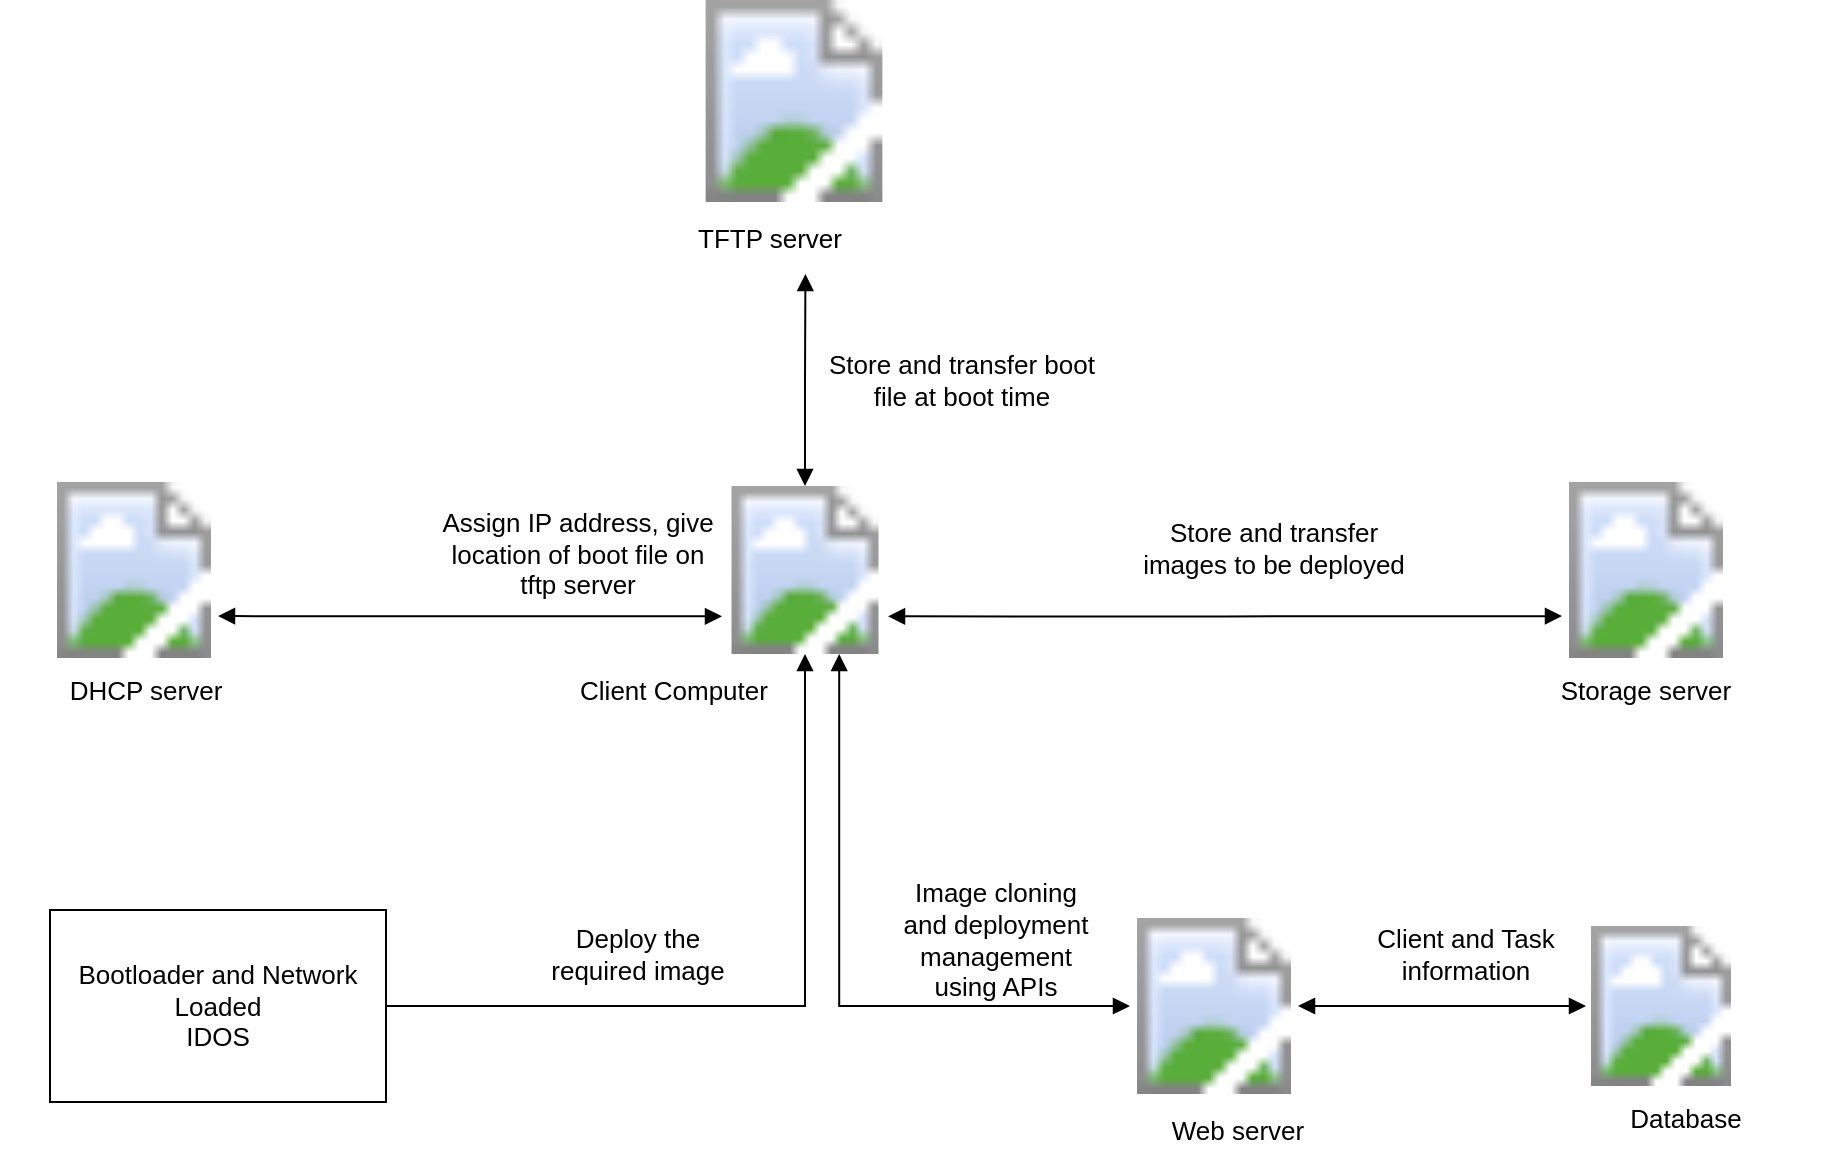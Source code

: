 <mxfile version="13.0.0" type="github"><diagram id="2M21agJGZ8iyQy0Du0Jo" name="Page-1"><mxGraphModel dx="1355" dy="753" grid="1" gridSize="10" guides="1" tooltips="1" connect="1" arrows="1" fold="1" page="1" pageScale="1" pageWidth="850" pageHeight="1100" math="0" shadow="0"><root><mxCell id="0"/><mxCell id="1" parent="0"/><UserObject label="" lucidchartObjectId="Q3QvZ5mVjj_w" id="SCCUJkE0aKdH4ksJEnu--1"><mxCell style="html=1;whiteSpace=wrap;shape=image;fontSize=11;spacing=0;strokeColor=none;strokeOpacity=100;strokeWidth=0;image=https://images.lucidchart.com/images/76043290-3eca-47d3-a1d5-19b913a3a131/content;" parent="1" vertex="1"><mxGeometry x="456" y="336" width="83" height="84" as="geometry"/></mxCell></UserObject><UserObject label="Client Computer " lucidchartObjectId="I4QvwSpZ2hfq" id="SCCUJkE0aKdH4ksJEnu--2"><mxCell style="html=1;whiteSpace=wrap;;fontSize=13;fontColor=#000000;spacing=3;strokeOpacity=0;fillOpacity=0;fillColor=#ffffff;" parent="1" vertex="1"><mxGeometry x="360" y="420" width="144" height="36" as="geometry"/></mxCell></UserObject><UserObject label="" lucidchartObjectId="~5QvC3WyoEIg" id="SCCUJkE0aKdH4ksJEnu--3"><mxCell style="html=1;whiteSpace=wrap;shape=image;fontSize=11;spacing=0;strokeColor=none;strokeOpacity=100;strokeWidth=0;image=https://images.lucidchart.com/images/235d3bad-5ff0-44a1-a7b1-b57fd6d121a1/content;" parent="1" vertex="1"><mxGeometry x="120" y="334" width="84" height="88" as="geometry"/></mxCell></UserObject><UserObject label="DHCP server" lucidchartObjectId="57QvO-A3U8YZ" id="SCCUJkE0aKdH4ksJEnu--4"><mxCell style="html=1;whiteSpace=wrap;;fontSize=13;fontColor=#000000;spacing=3;strokeOpacity=0;fillOpacity=0;fillColor=#ffffff;" parent="1" vertex="1"><mxGeometry x="96" y="420" width="144" height="36" as="geometry"/></mxCell></UserObject><UserObject label="" lucidchartObjectId="j8QvqhEK9lQU" id="SCCUJkE0aKdH4ksJEnu--5"><mxCell style="html=1;whiteSpace=wrap;shape=image;fontSize=11;spacing=0;strokeColor=none;strokeOpacity=100;strokeWidth=0;image=https://images.lucidchart.com/images/235d3bad-5ff0-44a1-a7b1-b57fd6d121a1/content;" parent="1" vertex="1"><mxGeometry x="444" y="93" width="96" height="101" as="geometry"/></mxCell></UserObject><UserObject label="TFTP server" lucidchartObjectId="j8Qvy92T-ITA" id="SCCUJkE0aKdH4ksJEnu--6"><mxCell style="html=1;whiteSpace=wrap;;fontSize=13;fontColor=#000000;spacing=3;strokeOpacity=0;fillOpacity=0;fillColor=#ffffff;" parent="1" vertex="1"><mxGeometry x="408" y="194" width="144" height="36" as="geometry"/></mxCell></UserObject><UserObject label="" lucidchartObjectId="q8QvvMFkctj9" id="SCCUJkE0aKdH4ksJEnu--7"><mxCell style="html=1;whiteSpace=wrap;shape=image;fontSize=11;spacing=0;strokeColor=none;strokeOpacity=100;strokeWidth=0;image=https://images.lucidchart.com/images/235d3bad-5ff0-44a1-a7b1-b57fd6d121a1/content;" parent="1" vertex="1"><mxGeometry x="876" y="334" width="84" height="88" as="geometry"/></mxCell></UserObject><UserObject label="Storage server" lucidchartObjectId="q8QvSveWSGFj" id="SCCUJkE0aKdH4ksJEnu--8"><mxCell style="html=1;whiteSpace=wrap;;fontSize=13;fontColor=#000000;spacing=3;strokeOpacity=0;fillOpacity=0;fillColor=#ffffff;" parent="1" vertex="1"><mxGeometry x="846" y="420" width="144" height="36" as="geometry"/></mxCell></UserObject><UserObject label="" lucidchartObjectId="g-QvmvYCf~uo" id="SCCUJkE0aKdH4ksJEnu--9"><mxCell style="html=1;jettySize=18;fontSize=11;rounded=1;arcSize=0;edgeStyle=orthogonalEdgeStyle;startArrow=block;endFill=1;;endArrow=block;endFill=1;;exitX=1.0;exitY=0.762;exitPerimeter=1;entryX=0;entryY=0.776;entryPerimeter=1;" parent="1" source="SCCUJkE0aKdH4ksJEnu--3" target="SCCUJkE0aKdH4ksJEnu--1" edge="1"><mxGeometry width="100" height="100" relative="1" as="geometry"><Array as="points"/></mxGeometry></mxCell></UserObject><UserObject label="Assign IP address, give location of boot file on tftp server" lucidchartObjectId="A~QvfdHYFc35" id="SCCUJkE0aKdH4ksJEnu--10"><mxCell style="html=1;whiteSpace=wrap;;fontSize=13;fontColor=#000000;spacing=3;strokeOpacity=0;fillOpacity=0;fillColor=#ffffff;" parent="1" vertex="1"><mxGeometry x="312" y="343" width="144" height="54" as="geometry"/></mxCell></UserObject><UserObject label="Store and transfer boot file at boot time" lucidchartObjectId="2aRv_eDL1FGD" id="SCCUJkE0aKdH4ksJEnu--11"><mxCell style="html=1;whiteSpace=wrap;;fontSize=13;fontColor=#000000;spacing=3;strokeOpacity=0;fillOpacity=0;fillColor=#ffffff;" parent="1" vertex="1"><mxGeometry x="504" y="264" width="144" height="38" as="geometry"/></mxCell></UserObject><UserObject label="" lucidchartObjectId="eeRv_Ruy827t" id="SCCUJkE0aKdH4ksJEnu--12"><mxCell style="html=1;jettySize=18;fontSize=11;rounded=1;arcSize=0;edgeStyle=orthogonalEdgeStyle;startArrow=block;endFill=1;;endArrow=block;endFill=1;;exitX=1.0;exitY=0.776;exitPerimeter=1;entryX=0;entryY=0.762;entryPerimeter=1;" parent="1" source="SCCUJkE0aKdH4ksJEnu--1" target="SCCUJkE0aKdH4ksJEnu--7" edge="1"><mxGeometry width="100" height="100" relative="1" as="geometry"><Array as="points"/></mxGeometry></mxCell></UserObject><UserObject label="Store and transfer images to be deployed " lucidchartObjectId="PeRvPA3A6_6A" id="SCCUJkE0aKdH4ksJEnu--13"><mxCell style="html=1;whiteSpace=wrap;;fontSize=13;fontColor=#000000;spacing=3;strokeOpacity=0;fillOpacity=0;fillColor=#ffffff;" parent="1" vertex="1"><mxGeometry x="660" y="348" width="144" height="38" as="geometry"/></mxCell></UserObject><UserObject label="" lucidchartObjectId="MjRvvEBfUxa-" id="SCCUJkE0aKdH4ksJEnu--14"><mxCell style="html=1;jettySize=18;fontSize=11;rounded=1;arcSize=0;edgeStyle=orthogonalEdgeStyle;startArrow=block;endFill=1;;endArrow=block;endFill=1;;exitX=0.5;exitY=0;exitPerimeter=1;entryX=0.623;entryY=1;entryPerimeter=1;" parent="1" source="SCCUJkE0aKdH4ksJEnu--1" target="SCCUJkE0aKdH4ksJEnu--6" edge="1"><mxGeometry width="100" height="100" relative="1" as="geometry"><Array as="points"/></mxGeometry></mxCell></UserObject><UserObject label="Bootloader and Network Loaded &#xA;IDOS  " lucidchartObjectId="UJuWcXx.yYua" id="SCCUJkE0aKdH4ksJEnu--15"><mxCell style="html=1;whiteSpace=wrap;;fontSize=13;fontColor=#000000;spacing=3;" parent="1" vertex="1"><mxGeometry x="120" y="548" width="168" height="96" as="geometry"/></mxCell></UserObject><UserObject label="Deploy the required image" lucidchartObjectId="TKuWYsUd4TcZ" id="SCCUJkE0aKdH4ksJEnu--16"><mxCell style="html=1;whiteSpace=wrap;;fontSize=13;fontColor=#000000;spacing=3;strokeOpacity=0;fillOpacity=0;fillColor=#ffffff;" parent="1" vertex="1"><mxGeometry x="360" y="551" width="108" height="38" as="geometry"/></mxCell></UserObject><UserObject label="" lucidchartObjectId="duHyUTBo8qPv" id="SCCUJkE0aKdH4ksJEnu--17"><mxCell style="html=1;whiteSpace=wrap;shape=image;fontSize=11;spacing=0;strokeColor=none;strokeOpacity=100;strokeWidth=0;image=https://images.lucidchart.com/images/235d3bad-5ff0-44a1-a7b1-b57fd6d121a1/content;" parent="1" vertex="1"><mxGeometry x="660" y="552" width="84" height="88" as="geometry"/></mxCell></UserObject><UserObject label="" lucidchartObjectId="VvHy~hOIRKZH" id="SCCUJkE0aKdH4ksJEnu--18"><mxCell style="html=1;jettySize=18;fontSize=11;rounded=1;arcSize=0;edgeStyle=orthogonalEdgeStyle;startArrow=block;endFill=1;;endArrow=none;;exitX=0.5;exitY=1;exitPerimeter=1;entryX=1.004;entryY=0.5;entryPerimeter=1;" parent="1" source="SCCUJkE0aKdH4ksJEnu--1" target="SCCUJkE0aKdH4ksJEnu--15" edge="1"><mxGeometry width="100" height="100" relative="1" as="geometry"><Array as="points"/></mxGeometry></mxCell></UserObject><UserObject label="" lucidchartObjectId="ZAHyf-ilhV8I" id="SCCUJkE0aKdH4ksJEnu--19"><mxCell style="html=1;jettySize=18;fontSize=11;rounded=1;arcSize=0;edgeStyle=orthogonalEdgeStyle;startArrow=block;endFill=1;;endArrow=block;endFill=1;;exitX=0.706;exitY=1;exitPerimeter=1;entryX=0;entryY=0.5;entryPerimeter=1;" parent="1" source="SCCUJkE0aKdH4ksJEnu--1" target="SCCUJkE0aKdH4ksJEnu--17" edge="1"><mxGeometry width="100" height="100" relative="1" as="geometry"><Array as="points"/></mxGeometry></mxCell></UserObject><UserObject label="Image cloning and deployment management using APIs" lucidchartObjectId="XDHygCP_3NQm" id="SCCUJkE0aKdH4ksJEnu--20"><mxCell style="html=1;whiteSpace=wrap;;fontSize=13;fontColor=#000000;spacing=3;strokeOpacity=0;fillOpacity=0;fillColor=#ffffff;" parent="1" vertex="1"><mxGeometry x="539" y="528" width="108" height="70" as="geometry"/></mxCell></UserObject><UserObject label="Web server" lucidchartObjectId="qFHyxU7hczpv" id="SCCUJkE0aKdH4ksJEnu--21"><mxCell style="html=1;whiteSpace=wrap;;fontSize=13;fontColor=#000000;spacing=3;strokeOpacity=0;fillOpacity=0;fillColor=#ffffff;" parent="1" vertex="1"><mxGeometry x="642" y="640" width="144" height="36" as="geometry"/></mxCell></UserObject><UserObject label="" lucidchartObjectId="ONHyuMtRC88X" id="SCCUJkE0aKdH4ksJEnu--22"><mxCell style="html=1;whiteSpace=wrap;shape=image;fontSize=11;spacing=0;strokeColor=none;strokeOpacity=100;strokeWidth=0;image=https://images.lucidchart.com/images/febbac20-be60-4cd1-bde3-965071c7b0c4/content;" parent="1" vertex="1"><mxGeometry x="888" y="556" width="75" height="80" as="geometry"/></mxCell></UserObject><UserObject label="" lucidchartObjectId="gPHypTBPn7PX" id="SCCUJkE0aKdH4ksJEnu--23"><mxCell style="html=1;jettySize=18;fontSize=11;rounded=1;arcSize=0;edgeStyle=orthogonalEdgeStyle;startArrow=block;endFill=1;;endArrow=block;endFill=1;;exitX=1.0;exitY=0.5;exitPerimeter=1;entryX=0;entryY=0.5;entryPerimeter=1;" parent="1" source="SCCUJkE0aKdH4ksJEnu--17" target="SCCUJkE0aKdH4ksJEnu--22" edge="1"><mxGeometry width="100" height="100" relative="1" as="geometry"><Array as="points"/></mxGeometry></mxCell></UserObject><UserObject label="Client and Task information" lucidchartObjectId="DPHyMG95Oqn9" id="SCCUJkE0aKdH4ksJEnu--24"><mxCell style="html=1;whiteSpace=wrap;;fontSize=13;fontColor=#000000;spacing=3;strokeOpacity=0;fillOpacity=0;fillColor=#ffffff;" parent="1" vertex="1"><mxGeometry x="756" y="551" width="144" height="38" as="geometry"/></mxCell></UserObject><UserObject label="Database" lucidchartObjectId="MRHyQ-1z1rl3" id="SCCUJkE0aKdH4ksJEnu--25"><mxCell style="html=1;whiteSpace=wrap;;fontSize=13;fontColor=#000000;spacing=3;strokeOpacity=0;fillOpacity=0;fillColor=#ffffff;" parent="1" vertex="1"><mxGeometry x="866" y="634" width="144" height="36" as="geometry"/></mxCell></UserObject></root></mxGraphModel></diagram></mxfile>